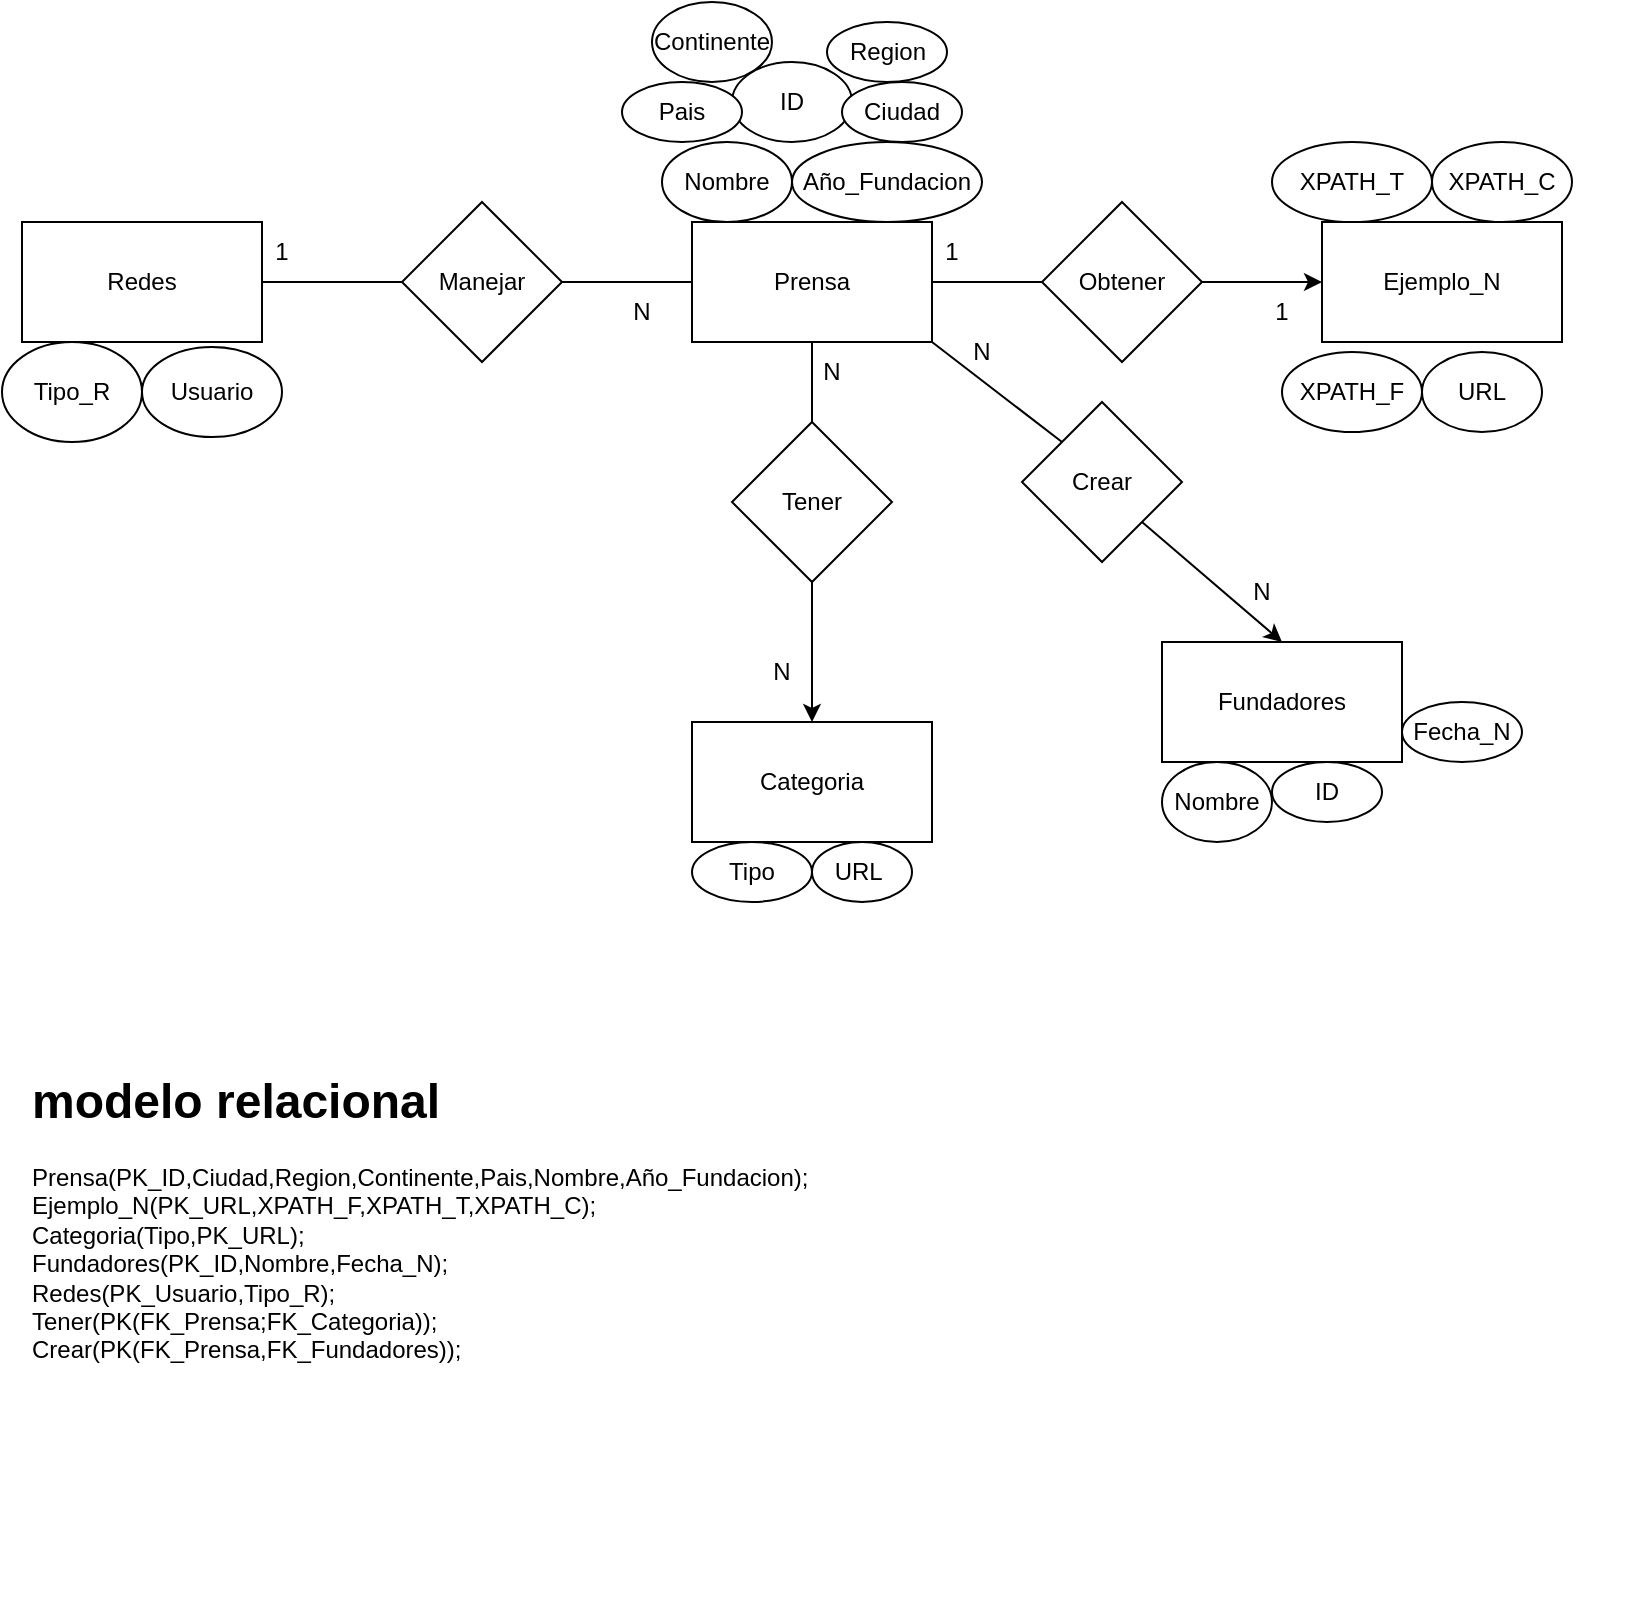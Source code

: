 <mxfile>
    <diagram id="ScEuwZ_5L_18OkkTtyhG" name="Page-1">
        <mxGraphModel dx="1053" dy="1506" grid="1" gridSize="10" guides="1" tooltips="1" connect="1" arrows="1" fold="1" page="1" pageScale="1" pageWidth="850" pageHeight="1100" math="0" shadow="0">
            <root>
                <mxCell id="0"/>
                <mxCell id="1" parent="0"/>
                <mxCell id="10" style="edgeStyle=none;html=1;exitX=0.5;exitY=1;exitDx=0;exitDy=0;entryX=0.5;entryY=0;entryDx=0;entryDy=0;startArrow=none;" parent="1" source="13" target="5" edge="1">
                    <mxGeometry relative="1" as="geometry"/>
                </mxCell>
                <mxCell id="11" style="edgeStyle=none;html=1;exitX=1;exitY=1;exitDx=0;exitDy=0;entryX=0.5;entryY=0;entryDx=0;entryDy=0;startArrow=none;" parent="1" source="15" target="6" edge="1">
                    <mxGeometry relative="1" as="geometry"/>
                </mxCell>
                <mxCell id="18" style="edgeStyle=none;html=1;exitX=1;exitY=0.5;exitDx=0;exitDy=0;entryX=0;entryY=0.5;entryDx=0;entryDy=0;startArrow=none;" parent="1" source="19" target="17" edge="1">
                    <mxGeometry relative="1" as="geometry"/>
                </mxCell>
                <mxCell id="2" value="Prensa" style="rounded=0;whiteSpace=wrap;html=1;" parent="1" vertex="1">
                    <mxGeometry x="365" y="50" width="120" height="60" as="geometry"/>
                </mxCell>
                <mxCell id="5" value="Categoria" style="rounded=0;whiteSpace=wrap;html=1;" parent="1" vertex="1">
                    <mxGeometry x="365" y="300" width="120" height="60" as="geometry"/>
                </mxCell>
                <mxCell id="6" value="Fundadores" style="rounded=0;whiteSpace=wrap;html=1;" parent="1" vertex="1">
                    <mxGeometry x="600" y="260" width="120" height="60" as="geometry"/>
                </mxCell>
                <mxCell id="7" value="Redes" style="rounded=0;whiteSpace=wrap;html=1;" parent="1" vertex="1">
                    <mxGeometry x="30" y="50" width="120" height="60" as="geometry"/>
                </mxCell>
                <mxCell id="8" value="" style="endArrow=none;html=1;exitX=1;exitY=0.5;exitDx=0;exitDy=0;startArrow=none;" parent="1" source="16" edge="1">
                    <mxGeometry width="50" height="50" relative="1" as="geometry">
                        <mxPoint x="315" y="130" as="sourcePoint"/>
                        <mxPoint x="365" y="80" as="targetPoint"/>
                    </mxGeometry>
                </mxCell>
                <mxCell id="14" value="" style="edgeStyle=none;html=1;exitX=1;exitY=1;exitDx=0;exitDy=0;entryX=0;entryY=0;entryDx=0;entryDy=0;endArrow=none;" parent="1" source="2" target="15" edge="1">
                    <mxGeometry relative="1" as="geometry">
                        <mxPoint x="485" y="110" as="sourcePoint"/>
                        <mxPoint x="670" y="260" as="targetPoint"/>
                    </mxGeometry>
                </mxCell>
                <mxCell id="15" value="Crear" style="rhombus;whiteSpace=wrap;html=1;" parent="1" vertex="1">
                    <mxGeometry x="530" y="140" width="80" height="80" as="geometry"/>
                </mxCell>
                <mxCell id="17" value="Ejemplo_N" style="rounded=0;whiteSpace=wrap;html=1;" parent="1" vertex="1">
                    <mxGeometry x="680" y="50" width="120" height="60" as="geometry"/>
                </mxCell>
                <mxCell id="20" value="Nombre" style="ellipse;whiteSpace=wrap;html=1;" parent="1" vertex="1">
                    <mxGeometry x="350" y="10" width="65" height="40" as="geometry"/>
                </mxCell>
                <mxCell id="21" value="Año_Fundacion" style="ellipse;whiteSpace=wrap;html=1;" parent="1" vertex="1">
                    <mxGeometry x="415" y="10" width="95" height="40" as="geometry"/>
                </mxCell>
                <mxCell id="22" value="Tipo" style="ellipse;whiteSpace=wrap;html=1;" parent="1" vertex="1">
                    <mxGeometry x="365" y="360" width="60" height="30" as="geometry"/>
                </mxCell>
                <mxCell id="25" value="N" style="text;html=1;strokeColor=none;fillColor=none;align=center;verticalAlign=middle;whiteSpace=wrap;rounded=0;" parent="1" vertex="1">
                    <mxGeometry x="405" y="110" width="60" height="30" as="geometry"/>
                </mxCell>
                <mxCell id="26" value="N" style="text;html=1;strokeColor=none;fillColor=none;align=center;verticalAlign=middle;whiteSpace=wrap;rounded=0;" parent="1" vertex="1">
                    <mxGeometry x="380" y="260" width="60" height="30" as="geometry"/>
                </mxCell>
                <mxCell id="27" value="ID" style="ellipse;whiteSpace=wrap;html=1;" parent="1" vertex="1">
                    <mxGeometry x="385" y="-30" width="60" height="40" as="geometry"/>
                </mxCell>
                <mxCell id="30" value="" style="edgeStyle=none;html=1;exitX=0.5;exitY=1;exitDx=0;exitDy=0;entryX=0.5;entryY=0;entryDx=0;entryDy=0;endArrow=none;" parent="1" source="2" target="13" edge="1">
                    <mxGeometry relative="1" as="geometry">
                        <mxPoint x="425" y="110" as="sourcePoint"/>
                        <mxPoint x="425" y="300" as="targetPoint"/>
                    </mxGeometry>
                </mxCell>
                <mxCell id="13" value="Tener" style="rhombus;whiteSpace=wrap;html=1;" parent="1" vertex="1">
                    <mxGeometry x="385" y="150" width="80" height="80" as="geometry"/>
                </mxCell>
                <mxCell id="31" value="" style="edgeStyle=none;html=1;exitX=1;exitY=0.5;exitDx=0;exitDy=0;entryX=0;entryY=0.5;entryDx=0;entryDy=0;endArrow=none;" parent="1" source="2" target="19" edge="1">
                    <mxGeometry relative="1" as="geometry">
                        <mxPoint x="485" y="80" as="sourcePoint"/>
                        <mxPoint x="680" y="80" as="targetPoint"/>
                    </mxGeometry>
                </mxCell>
                <mxCell id="19" value="Obtener" style="rhombus;whiteSpace=wrap;html=1;" parent="1" vertex="1">
                    <mxGeometry x="540" y="40" width="80" height="80" as="geometry"/>
                </mxCell>
                <mxCell id="32" value="" style="endArrow=none;html=1;exitX=1;exitY=0.5;exitDx=0;exitDy=0;" parent="1" source="7" target="16" edge="1">
                    <mxGeometry width="50" height="50" relative="1" as="geometry">
                        <mxPoint x="150" y="80" as="sourcePoint"/>
                        <mxPoint x="365" y="80" as="targetPoint"/>
                    </mxGeometry>
                </mxCell>
                <mxCell id="16" value="Manejar" style="rhombus;whiteSpace=wrap;html=1;" parent="1" vertex="1">
                    <mxGeometry x="220" y="40" width="80" height="80" as="geometry"/>
                </mxCell>
                <mxCell id="33" value="N" style="text;html=1;strokeColor=none;fillColor=none;align=center;verticalAlign=middle;whiteSpace=wrap;rounded=0;" parent="1" vertex="1">
                    <mxGeometry x="310" y="80" width="60" height="30" as="geometry"/>
                </mxCell>
                <mxCell id="35" value="Tipo_R" style="ellipse;whiteSpace=wrap;html=1;" parent="1" vertex="1">
                    <mxGeometry x="20" y="110" width="70" height="50" as="geometry"/>
                </mxCell>
                <mxCell id="36" value="Usuario" style="ellipse;whiteSpace=wrap;html=1;" parent="1" vertex="1">
                    <mxGeometry x="90" y="112.5" width="70" height="45" as="geometry"/>
                </mxCell>
                <mxCell id="38" value="1" style="text;html=1;strokeColor=none;fillColor=none;align=center;verticalAlign=middle;whiteSpace=wrap;rounded=0;" parent="1" vertex="1">
                    <mxGeometry x="130" y="50" width="60" height="30" as="geometry"/>
                </mxCell>
                <mxCell id="45" value="URL&amp;nbsp;" style="ellipse;whiteSpace=wrap;html=1;" parent="1" vertex="1">
                    <mxGeometry x="425" y="360" width="50" height="30" as="geometry"/>
                </mxCell>
                <mxCell id="47" value="1" style="text;html=1;strokeColor=none;fillColor=none;align=center;verticalAlign=middle;whiteSpace=wrap;rounded=0;" parent="1" vertex="1">
                    <mxGeometry x="630" y="80" width="60" height="30" as="geometry"/>
                </mxCell>
                <mxCell id="48" value="1" style="text;html=1;strokeColor=none;fillColor=none;align=center;verticalAlign=middle;whiteSpace=wrap;rounded=0;" parent="1" vertex="1">
                    <mxGeometry x="465" y="50" width="60" height="30" as="geometry"/>
                </mxCell>
                <mxCell id="50" value="N" style="text;html=1;strokeColor=none;fillColor=none;align=center;verticalAlign=middle;whiteSpace=wrap;rounded=0;" parent="1" vertex="1">
                    <mxGeometry x="620" y="220" width="60" height="30" as="geometry"/>
                </mxCell>
                <mxCell id="51" value="N" style="text;html=1;strokeColor=none;fillColor=none;align=center;verticalAlign=middle;whiteSpace=wrap;rounded=0;" parent="1" vertex="1">
                    <mxGeometry x="480" y="100" width="60" height="30" as="geometry"/>
                </mxCell>
                <mxCell id="52" value="Pais" style="ellipse;whiteSpace=wrap;html=1;" parent="1" vertex="1">
                    <mxGeometry x="330" y="-20" width="60" height="30" as="geometry"/>
                </mxCell>
                <mxCell id="53" value="Continente" style="ellipse;whiteSpace=wrap;html=1;" parent="1" vertex="1">
                    <mxGeometry x="345" y="-60" width="60" height="40" as="geometry"/>
                </mxCell>
                <mxCell id="54" value="Region" style="ellipse;whiteSpace=wrap;html=1;" parent="1" vertex="1">
                    <mxGeometry x="432.5" y="-50" width="60" height="30" as="geometry"/>
                </mxCell>
                <mxCell id="55" value="Ciudad" style="ellipse;whiteSpace=wrap;html=1;" parent="1" vertex="1">
                    <mxGeometry x="440" y="-20" width="60" height="30" as="geometry"/>
                </mxCell>
                <mxCell id="56" value="Nombre" style="ellipse;whiteSpace=wrap;html=1;" parent="1" vertex="1">
                    <mxGeometry x="600" y="320" width="55" height="40" as="geometry"/>
                </mxCell>
                <mxCell id="57" value="ID" style="ellipse;whiteSpace=wrap;html=1;" parent="1" vertex="1">
                    <mxGeometry x="655" y="320" width="55" height="30" as="geometry"/>
                </mxCell>
                <mxCell id="58" value="Fecha_N" style="ellipse;whiteSpace=wrap;html=1;" parent="1" vertex="1">
                    <mxGeometry x="720" y="290" width="60" height="30" as="geometry"/>
                </mxCell>
                <mxCell id="59" value="XPATH_F" style="ellipse;whiteSpace=wrap;html=1;" parent="1" vertex="1">
                    <mxGeometry x="660" y="115" width="70" height="40" as="geometry"/>
                </mxCell>
                <mxCell id="60" value="XPATH_C" style="ellipse;whiteSpace=wrap;html=1;" parent="1" vertex="1">
                    <mxGeometry x="735" y="10" width="70" height="40" as="geometry"/>
                </mxCell>
                <mxCell id="61" value="XPATH_T" style="ellipse;whiteSpace=wrap;html=1;" parent="1" vertex="1">
                    <mxGeometry x="655" y="10" width="80" height="40" as="geometry"/>
                </mxCell>
                <mxCell id="62" value="URL" style="ellipse;whiteSpace=wrap;html=1;" parent="1" vertex="1">
                    <mxGeometry x="730" y="115" width="60" height="40" as="geometry"/>
                </mxCell>
                <mxCell id="63" value="&lt;h1&gt;modelo relacional&lt;/h1&gt;&lt;div&gt;Prensa(PK_ID,Ciudad,Region,Continente,Pais,Nombre,Año_Fundacion);&lt;/div&gt;&lt;div&gt;Ejemplo_N(PK_URL,XPATH_F,XPATH_T,XPATH_C&lt;span style=&quot;background-color: initial;&quot;&gt;);&lt;/span&gt;&lt;/div&gt;&lt;div&gt;Categoria(Tipo,PK_URL);&lt;/div&gt;&lt;div&gt;Fundadores(PK_ID,Nombre,Fecha_N);&lt;/div&gt;&lt;div&gt;Redes(PK_Usuario,Tipo_R);&lt;/div&gt;&lt;div&gt;Tener(PK(FK_Prensa;FK_Categoria));&lt;/div&gt;&lt;div&gt;Crear(PK(FK_Prensa,FK_Fundadores));&lt;/div&gt;&lt;div&gt;&lt;br&gt;&lt;/div&gt;" style="text;html=1;strokeColor=none;fillColor=none;spacing=5;spacingTop=-20;whiteSpace=wrap;overflow=hidden;rounded=0;" vertex="1" parent="1">
                    <mxGeometry x="30" y="470" width="810" height="280" as="geometry"/>
                </mxCell>
            </root>
        </mxGraphModel>
    </diagram>
</mxfile>